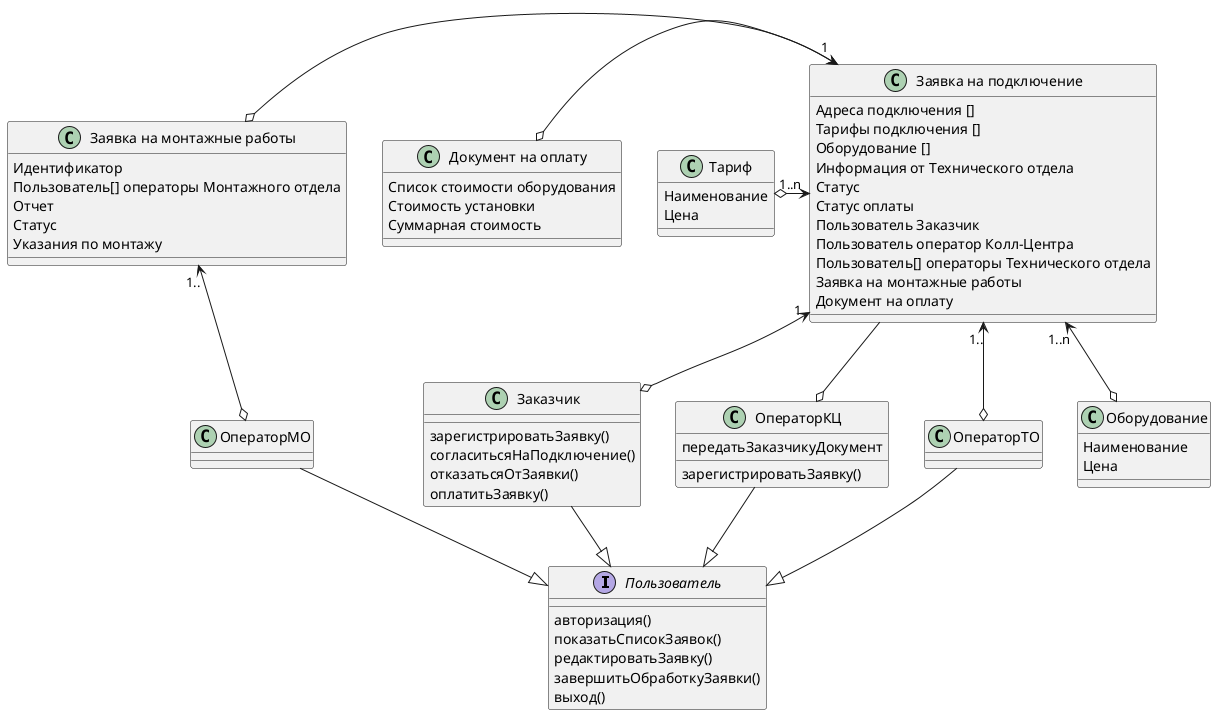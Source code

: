 @startuml
interface Пользователь {
авторизация()
показатьСписокЗаявок()
редактироватьЗаявку()
завершитьОбработкуЗаявки()
выход()
}
class Заказчик {
зарегистрироватьЗаявку()
согласитьсяНаПодключение()
отказатьсяОтЗаявки()
оплатитьЗаявку()
}
class ОператорКЦ {
зарегистрироватьЗаявку()
передатьЗаказчикуДокумент
}
class ОператорТО {
}
class ОператорМО {
}
class Тариф {
Наименование
Цена
}
class "Заявка на монтажные работы" as order
{
Идентификатор
Пользователь[] операторы Монтажного отдела
Отчет
Статус
Указания по монтажу
}

class "Заявка на подключение" as Заявка
{
Адреса подключения []
Тарифы подключения []
Оборудование []
Информация от Технического отдела
Статус
Статус оплаты
Пользователь Заказчик
Пользователь оператор Колл-Центра
Пользователь[] операторы Технического отдела
Заявка на монтажные работы
Документ на оплату
}

class "Документ на оплату" as paybill
{
Cписок стоимости оборудования
Стоимость установки
Суммарная стоимость
}
class Оборудование
{
    Наименование
    Цена
}

Заказчик --|> Пользователь
ОператорКЦ --|> Пользователь
ОператорТО --|> Пользователь
ОператорМО --|> Пользователь

Заявка --o ОператорКЦ
Заявка "1.." <--o ОператорТО
order "1.." <--o ОператорМО
Заявка "1" <--o Заказчик
Заявка "1" <-left-o paybill
Заявка "1..n" <--o Оборудование
Заявка <-left-o order
Тариф "1..n" o-right-> Заявка
@enduml